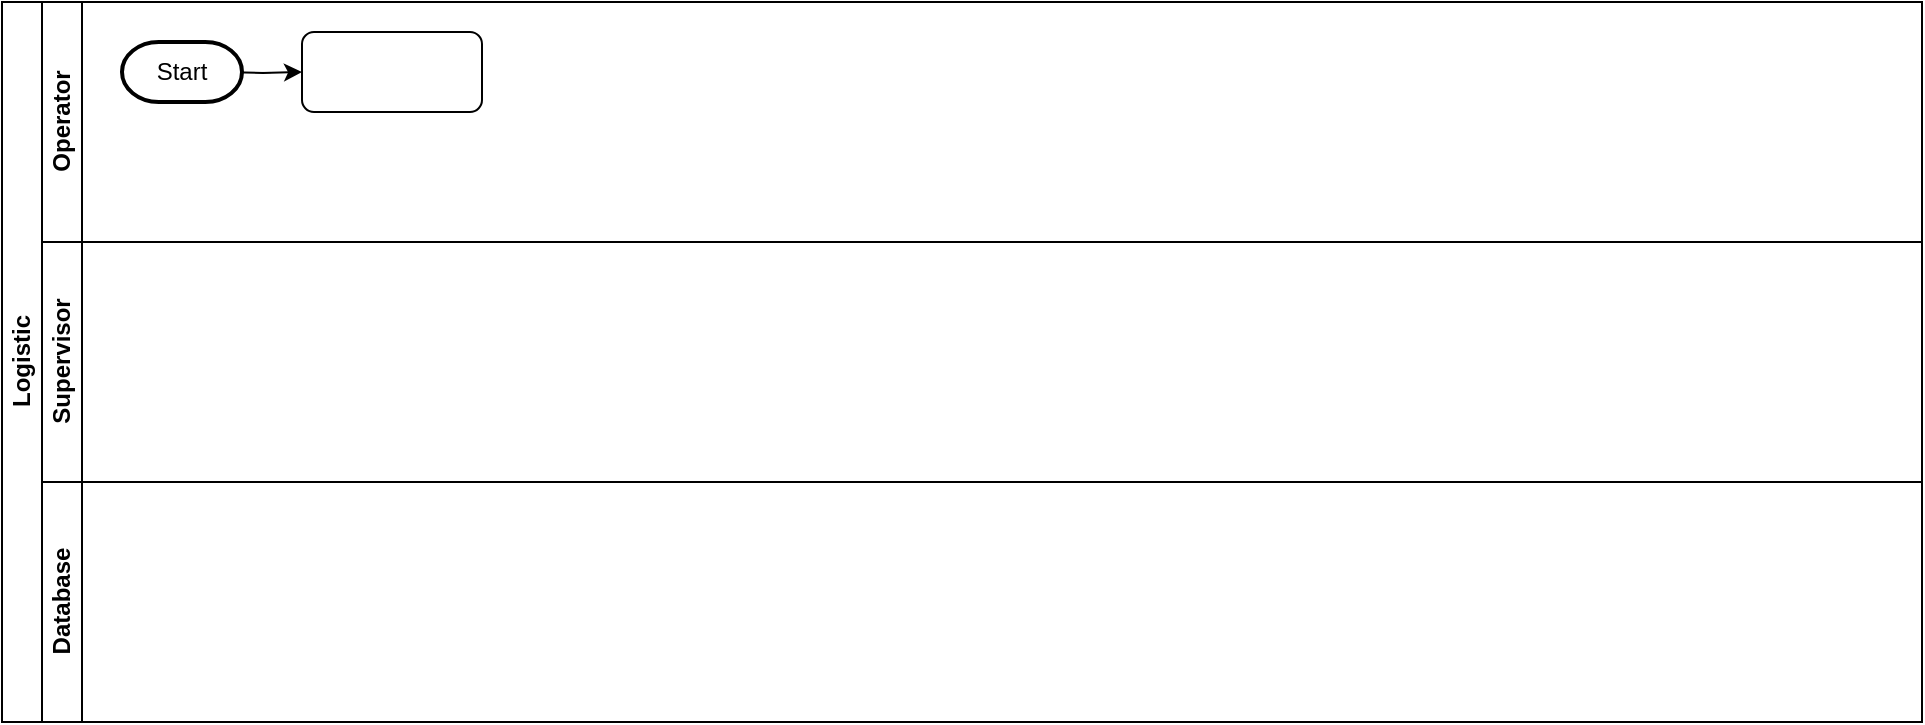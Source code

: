 <mxfile version="24.6.0" type="github">
  <diagram id="prtHgNgQTEPvFCAcTncT" name="Page-1">
    <mxGraphModel dx="478" dy="764" grid="1" gridSize="10" guides="1" tooltips="1" connect="1" arrows="1" fold="1" page="1" pageScale="1" pageWidth="827" pageHeight="1169" math="0" shadow="0">
      <root>
        <mxCell id="0" />
        <mxCell id="1" parent="0" />
        <mxCell id="dNxyNK7c78bLwvsdeMH5-19" value="Logistic" style="swimlane;html=1;childLayout=stackLayout;resizeParent=1;resizeParentMax=0;horizontal=0;startSize=20;horizontalStack=0;" parent="1" vertex="1">
          <mxGeometry x="120" y="120" width="960" height="360" as="geometry" />
        </mxCell>
        <mxCell id="dNxyNK7c78bLwvsdeMH5-20" value="Operator" style="swimlane;html=1;startSize=20;horizontal=0;" parent="dNxyNK7c78bLwvsdeMH5-19" vertex="1">
          <mxGeometry x="20" width="940" height="120" as="geometry" />
        </mxCell>
        <mxCell id="dNxyNK7c78bLwvsdeMH5-25" value="" style="edgeStyle=orthogonalEdgeStyle;rounded=0;orthogonalLoop=1;jettySize=auto;html=1;" parent="dNxyNK7c78bLwvsdeMH5-20" edge="1">
          <mxGeometry relative="1" as="geometry">
            <mxPoint x="90" y="35" as="sourcePoint" />
            <mxPoint x="130" y="35" as="targetPoint" />
          </mxGeometry>
        </mxCell>
        <mxCell id="BHn4ABViwfZUQMpjQlap-3" value="Start" style="strokeWidth=2;html=1;shape=mxgraph.flowchart.terminator;whiteSpace=wrap;" vertex="1" parent="dNxyNK7c78bLwvsdeMH5-20">
          <mxGeometry x="40" y="20" width="60" height="30" as="geometry" />
        </mxCell>
        <mxCell id="BHn4ABViwfZUQMpjQlap-4" value="" style="rounded=1;whiteSpace=wrap;html=1;" vertex="1" parent="dNxyNK7c78bLwvsdeMH5-20">
          <mxGeometry x="130" y="15" width="90" height="40" as="geometry" />
        </mxCell>
        <mxCell id="dNxyNK7c78bLwvsdeMH5-21" value="Supervisor" style="swimlane;html=1;startSize=20;horizontal=0;" parent="dNxyNK7c78bLwvsdeMH5-19" vertex="1">
          <mxGeometry x="20" y="120" width="940" height="120" as="geometry" />
        </mxCell>
        <mxCell id="dNxyNK7c78bLwvsdeMH5-22" value="Database" style="swimlane;html=1;startSize=20;horizontal=0;" parent="dNxyNK7c78bLwvsdeMH5-19" vertex="1">
          <mxGeometry x="20" y="240" width="940" height="120" as="geometry" />
        </mxCell>
      </root>
    </mxGraphModel>
  </diagram>
</mxfile>
